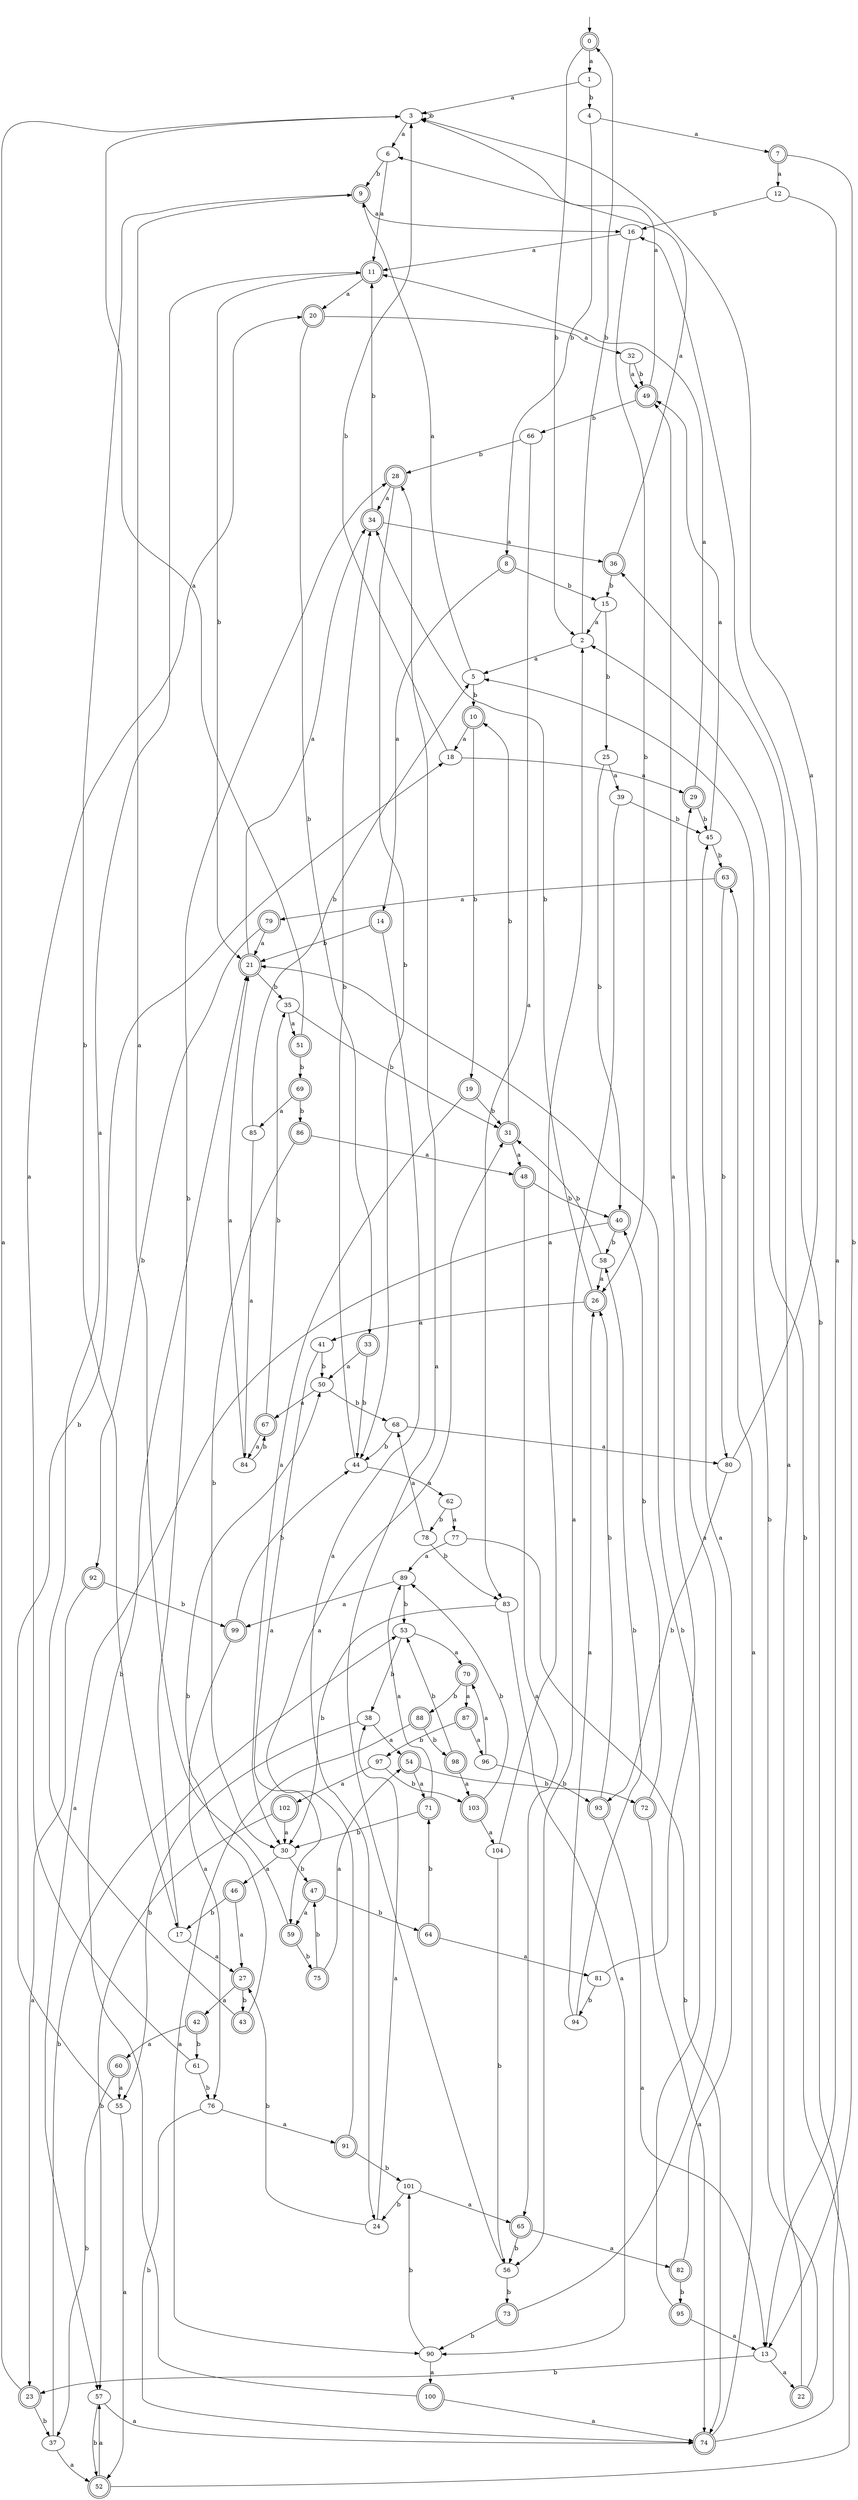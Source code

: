 digraph RandomDFA {
  __start0 [label="", shape=none];
  __start0 -> 0 [label=""];
  0 [shape=circle] [shape=doublecircle]
  0 -> 1 [label="a"]
  0 -> 2 [label="b"]
  1
  1 -> 3 [label="a"]
  1 -> 4 [label="b"]
  2
  2 -> 5 [label="a"]
  2 -> 0 [label="b"]
  3
  3 -> 6 [label="a"]
  3 -> 3 [label="b"]
  4
  4 -> 7 [label="a"]
  4 -> 8 [label="b"]
  5
  5 -> 9 [label="a"]
  5 -> 10 [label="b"]
  6
  6 -> 11 [label="a"]
  6 -> 9 [label="b"]
  7 [shape=doublecircle]
  7 -> 12 [label="a"]
  7 -> 13 [label="b"]
  8 [shape=doublecircle]
  8 -> 14 [label="a"]
  8 -> 15 [label="b"]
  9 [shape=doublecircle]
  9 -> 16 [label="a"]
  9 -> 17 [label="b"]
  10 [shape=doublecircle]
  10 -> 18 [label="a"]
  10 -> 19 [label="b"]
  11 [shape=doublecircle]
  11 -> 20 [label="a"]
  11 -> 21 [label="b"]
  12
  12 -> 13 [label="a"]
  12 -> 16 [label="b"]
  13
  13 -> 22 [label="a"]
  13 -> 23 [label="b"]
  14 [shape=doublecircle]
  14 -> 24 [label="a"]
  14 -> 21 [label="b"]
  15
  15 -> 2 [label="a"]
  15 -> 25 [label="b"]
  16
  16 -> 11 [label="a"]
  16 -> 26 [label="b"]
  17
  17 -> 27 [label="a"]
  17 -> 28 [label="b"]
  18
  18 -> 29 [label="a"]
  18 -> 3 [label="b"]
  19 [shape=doublecircle]
  19 -> 30 [label="a"]
  19 -> 31 [label="b"]
  20 [shape=doublecircle]
  20 -> 32 [label="a"]
  20 -> 33 [label="b"]
  21 [shape=doublecircle]
  21 -> 34 [label="a"]
  21 -> 35 [label="b"]
  22 [shape=doublecircle]
  22 -> 36 [label="a"]
  22 -> 5 [label="b"]
  23 [shape=doublecircle]
  23 -> 3 [label="a"]
  23 -> 37 [label="b"]
  24
  24 -> 38 [label="a"]
  24 -> 27 [label="b"]
  25
  25 -> 39 [label="a"]
  25 -> 40 [label="b"]
  26 [shape=doublecircle]
  26 -> 41 [label="a"]
  26 -> 34 [label="b"]
  27 [shape=doublecircle]
  27 -> 42 [label="a"]
  27 -> 43 [label="b"]
  28 [shape=doublecircle]
  28 -> 34 [label="a"]
  28 -> 44 [label="b"]
  29 [shape=doublecircle]
  29 -> 11 [label="a"]
  29 -> 45 [label="b"]
  30
  30 -> 46 [label="a"]
  30 -> 47 [label="b"]
  31 [shape=doublecircle]
  31 -> 48 [label="a"]
  31 -> 10 [label="b"]
  32
  32 -> 49 [label="a"]
  32 -> 49 [label="b"]
  33 [shape=doublecircle]
  33 -> 50 [label="a"]
  33 -> 44 [label="b"]
  34 [shape=doublecircle]
  34 -> 36 [label="a"]
  34 -> 11 [label="b"]
  35
  35 -> 51 [label="a"]
  35 -> 31 [label="b"]
  36 [shape=doublecircle]
  36 -> 6 [label="a"]
  36 -> 15 [label="b"]
  37
  37 -> 52 [label="a"]
  37 -> 53 [label="b"]
  38
  38 -> 54 [label="a"]
  38 -> 55 [label="b"]
  39
  39 -> 56 [label="a"]
  39 -> 45 [label="b"]
  40 [shape=doublecircle]
  40 -> 57 [label="a"]
  40 -> 58 [label="b"]
  41
  41 -> 59 [label="a"]
  41 -> 50 [label="b"]
  42 [shape=doublecircle]
  42 -> 60 [label="a"]
  42 -> 61 [label="b"]
  43 [shape=doublecircle]
  43 -> 11 [label="a"]
  43 -> 50 [label="b"]
  44
  44 -> 62 [label="a"]
  44 -> 34 [label="b"]
  45
  45 -> 49 [label="a"]
  45 -> 63 [label="b"]
  46 [shape=doublecircle]
  46 -> 27 [label="a"]
  46 -> 17 [label="b"]
  47 [shape=doublecircle]
  47 -> 59 [label="a"]
  47 -> 64 [label="b"]
  48 [shape=doublecircle]
  48 -> 65 [label="a"]
  48 -> 40 [label="b"]
  49 [shape=doublecircle]
  49 -> 3 [label="a"]
  49 -> 66 [label="b"]
  50
  50 -> 67 [label="a"]
  50 -> 68 [label="b"]
  51 [shape=doublecircle]
  51 -> 3 [label="a"]
  51 -> 69 [label="b"]
  52 [shape=doublecircle]
  52 -> 57 [label="a"]
  52 -> 2 [label="b"]
  53
  53 -> 70 [label="a"]
  53 -> 38 [label="b"]
  54 [shape=doublecircle]
  54 -> 71 [label="a"]
  54 -> 72 [label="b"]
  55
  55 -> 52 [label="a"]
  55 -> 18 [label="b"]
  56
  56 -> 28 [label="a"]
  56 -> 73 [label="b"]
  57
  57 -> 74 [label="a"]
  57 -> 52 [label="b"]
  58
  58 -> 26 [label="a"]
  58 -> 31 [label="b"]
  59 [shape=doublecircle]
  59 -> 9 [label="a"]
  59 -> 75 [label="b"]
  60 [shape=doublecircle]
  60 -> 55 [label="a"]
  60 -> 37 [label="b"]
  61
  61 -> 20 [label="a"]
  61 -> 76 [label="b"]
  62
  62 -> 77 [label="a"]
  62 -> 78 [label="b"]
  63 [shape=doublecircle]
  63 -> 79 [label="a"]
  63 -> 80 [label="b"]
  64 [shape=doublecircle]
  64 -> 81 [label="a"]
  64 -> 71 [label="b"]
  65 [shape=doublecircle]
  65 -> 82 [label="a"]
  65 -> 56 [label="b"]
  66
  66 -> 83 [label="a"]
  66 -> 28 [label="b"]
  67 [shape=doublecircle]
  67 -> 84 [label="a"]
  67 -> 35 [label="b"]
  68
  68 -> 80 [label="a"]
  68 -> 44 [label="b"]
  69 [shape=doublecircle]
  69 -> 85 [label="a"]
  69 -> 86 [label="b"]
  70 [shape=doublecircle]
  70 -> 87 [label="a"]
  70 -> 88 [label="b"]
  71 [shape=doublecircle]
  71 -> 89 [label="a"]
  71 -> 30 [label="b"]
  72 [shape=doublecircle]
  72 -> 74 [label="a"]
  72 -> 40 [label="b"]
  73 [shape=doublecircle]
  73 -> 29 [label="a"]
  73 -> 90 [label="b"]
  74 [shape=doublecircle]
  74 -> 63 [label="a"]
  74 -> 16 [label="b"]
  75 [shape=doublecircle]
  75 -> 54 [label="a"]
  75 -> 47 [label="b"]
  76
  76 -> 91 [label="a"]
  76 -> 74 [label="b"]
  77
  77 -> 89 [label="a"]
  77 -> 74 [label="b"]
  78
  78 -> 68 [label="a"]
  78 -> 83 [label="b"]
  79 [shape=doublecircle]
  79 -> 21 [label="a"]
  79 -> 92 [label="b"]
  80
  80 -> 3 [label="a"]
  80 -> 93 [label="b"]
  81
  81 -> 49 [label="a"]
  81 -> 94 [label="b"]
  82 [shape=doublecircle]
  82 -> 45 [label="a"]
  82 -> 95 [label="b"]
  83
  83 -> 90 [label="a"]
  83 -> 30 [label="b"]
  84
  84 -> 21 [label="a"]
  84 -> 67 [label="b"]
  85
  85 -> 84 [label="a"]
  85 -> 5 [label="b"]
  86 [shape=doublecircle]
  86 -> 48 [label="a"]
  86 -> 30 [label="b"]
  87 [shape=doublecircle]
  87 -> 96 [label="a"]
  87 -> 97 [label="b"]
  88 [shape=doublecircle]
  88 -> 90 [label="a"]
  88 -> 98 [label="b"]
  89
  89 -> 99 [label="a"]
  89 -> 53 [label="b"]
  90
  90 -> 100 [label="a"]
  90 -> 101 [label="b"]
  91 [shape=doublecircle]
  91 -> 31 [label="a"]
  91 -> 101 [label="b"]
  92 [shape=doublecircle]
  92 -> 23 [label="a"]
  92 -> 99 [label="b"]
  93 [shape=doublecircle]
  93 -> 13 [label="a"]
  93 -> 26 [label="b"]
  94
  94 -> 26 [label="a"]
  94 -> 58 [label="b"]
  95 [shape=doublecircle]
  95 -> 13 [label="a"]
  95 -> 21 [label="b"]
  96
  96 -> 70 [label="a"]
  96 -> 93 [label="b"]
  97
  97 -> 102 [label="a"]
  97 -> 103 [label="b"]
  98 [shape=doublecircle]
  98 -> 103 [label="a"]
  98 -> 53 [label="b"]
  99 [shape=doublecircle]
  99 -> 76 [label="a"]
  99 -> 44 [label="b"]
  100 [shape=doublecircle]
  100 -> 74 [label="a"]
  100 -> 21 [label="b"]
  101
  101 -> 65 [label="a"]
  101 -> 24 [label="b"]
  102 [shape=doublecircle]
  102 -> 30 [label="a"]
  102 -> 57 [label="b"]
  103 [shape=doublecircle]
  103 -> 104 [label="a"]
  103 -> 89 [label="b"]
  104
  104 -> 2 [label="a"]
  104 -> 56 [label="b"]
}
